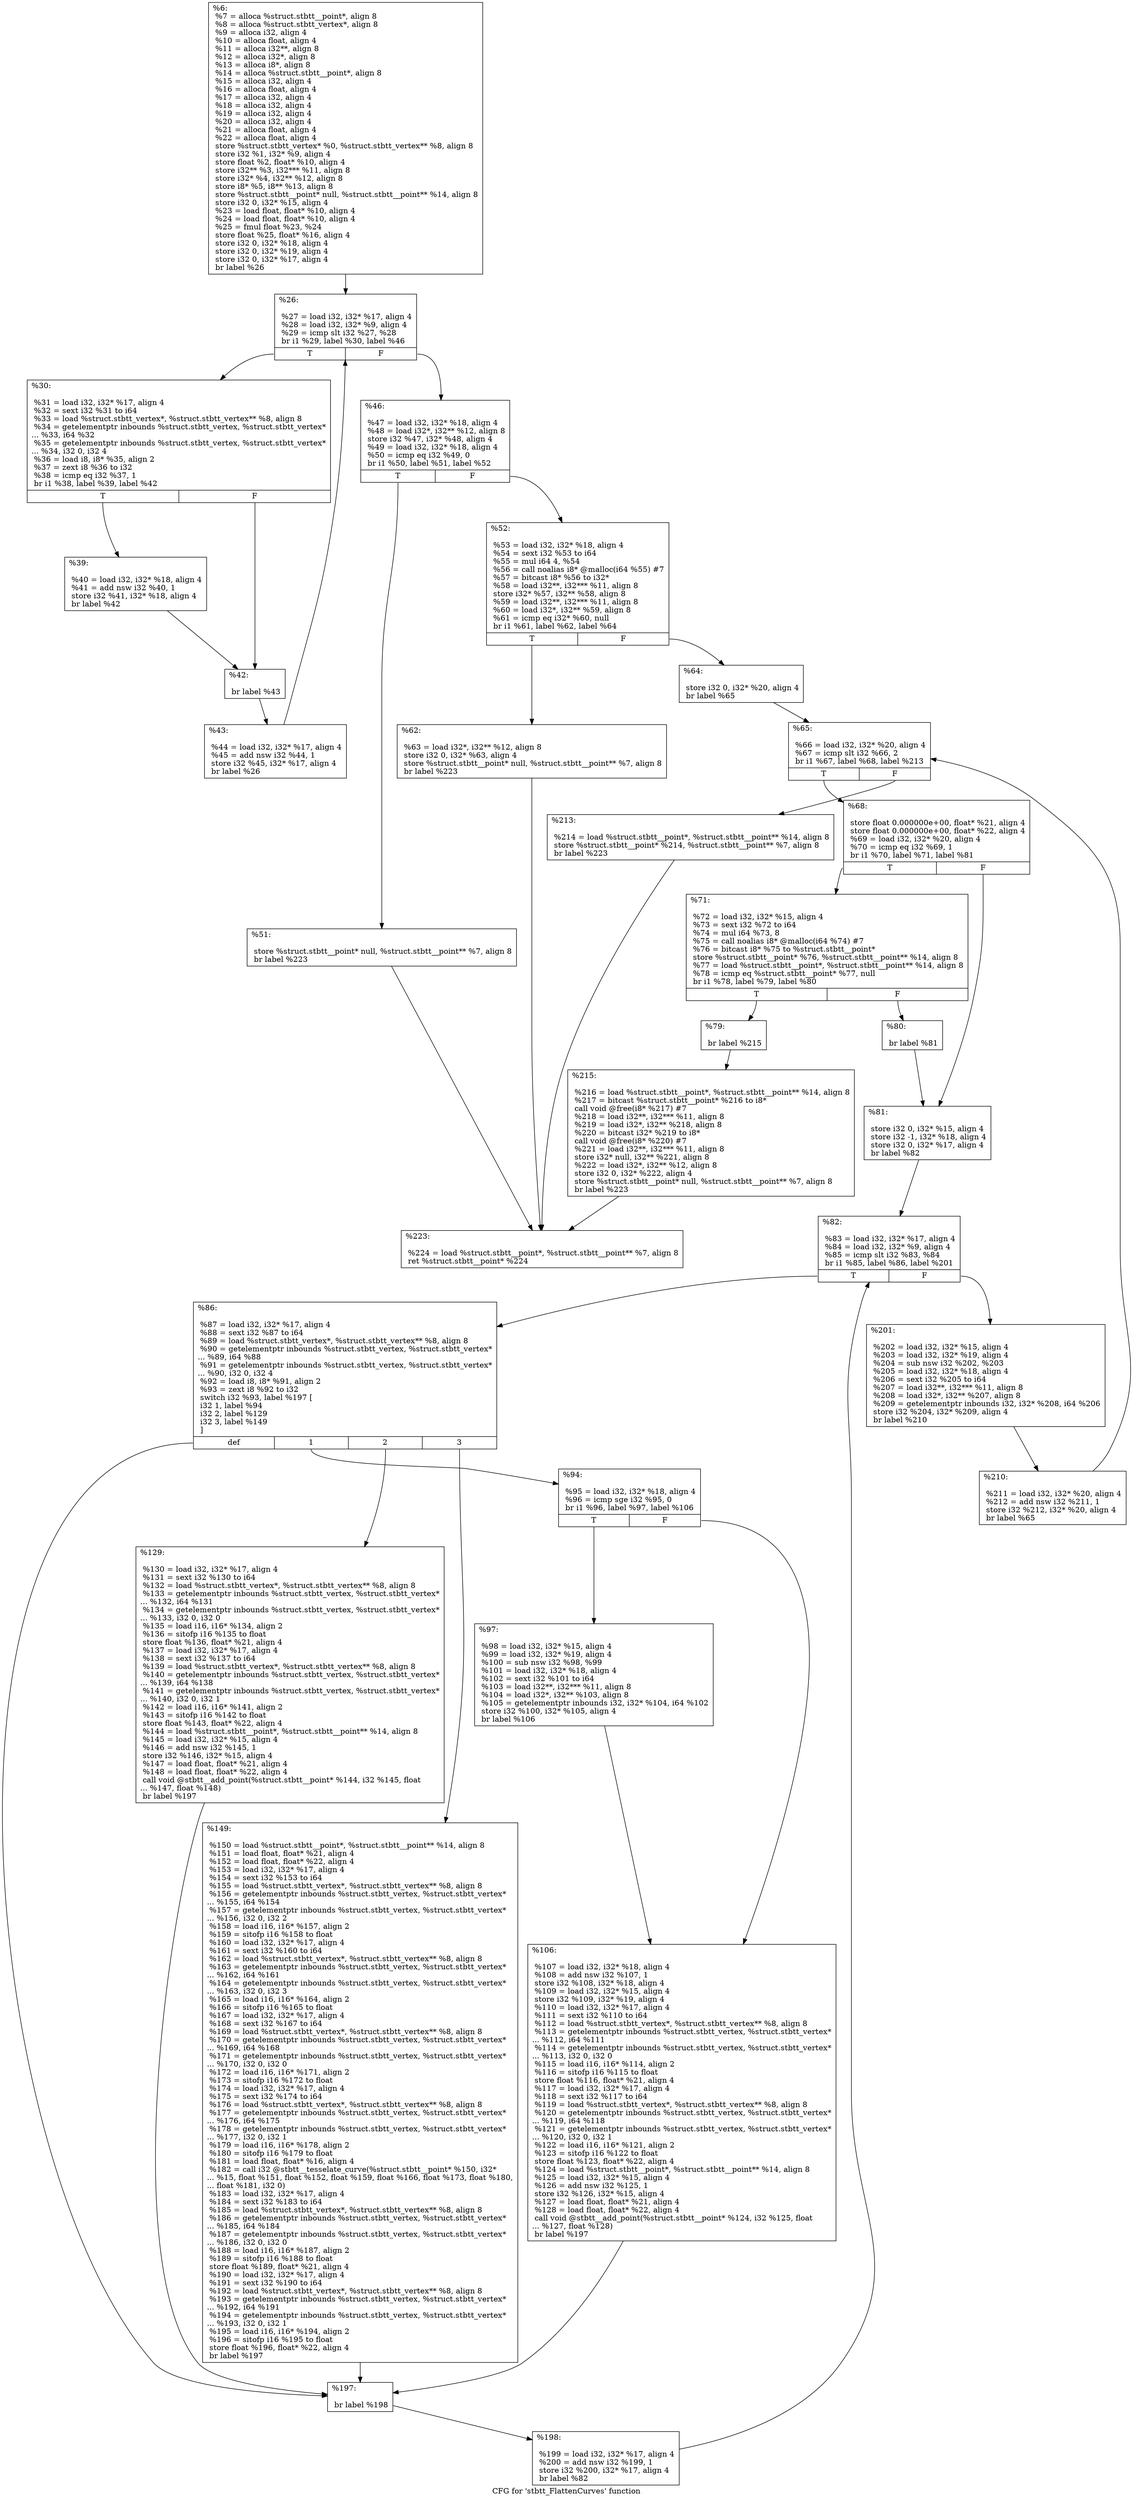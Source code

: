 digraph "CFG for 'stbtt_FlattenCurves' function" {
	label="CFG for 'stbtt_FlattenCurves' function";

	Node0x2a1c0a0 [shape=record,label="{%6:\l  %7 = alloca %struct.stbtt__point*, align 8\l  %8 = alloca %struct.stbtt_vertex*, align 8\l  %9 = alloca i32, align 4\l  %10 = alloca float, align 4\l  %11 = alloca i32**, align 8\l  %12 = alloca i32*, align 8\l  %13 = alloca i8*, align 8\l  %14 = alloca %struct.stbtt__point*, align 8\l  %15 = alloca i32, align 4\l  %16 = alloca float, align 4\l  %17 = alloca i32, align 4\l  %18 = alloca i32, align 4\l  %19 = alloca i32, align 4\l  %20 = alloca i32, align 4\l  %21 = alloca float, align 4\l  %22 = alloca float, align 4\l  store %struct.stbtt_vertex* %0, %struct.stbtt_vertex** %8, align 8\l  store i32 %1, i32* %9, align 4\l  store float %2, float* %10, align 4\l  store i32** %3, i32*** %11, align 8\l  store i32* %4, i32** %12, align 8\l  store i8* %5, i8** %13, align 8\l  store %struct.stbtt__point* null, %struct.stbtt__point** %14, align 8\l  store i32 0, i32* %15, align 4\l  %23 = load float, float* %10, align 4\l  %24 = load float, float* %10, align 4\l  %25 = fmul float %23, %24\l  store float %25, float* %16, align 4\l  store i32 0, i32* %18, align 4\l  store i32 0, i32* %19, align 4\l  store i32 0, i32* %17, align 4\l  br label %26\l}"];
	Node0x2a1c0a0 -> Node0x2a1b560;
	Node0x2a1b560 [shape=record,label="{%26:\l\l  %27 = load i32, i32* %17, align 4\l  %28 = load i32, i32* %9, align 4\l  %29 = icmp slt i32 %27, %28\l  br i1 %29, label %30, label %46\l|{<s0>T|<s1>F}}"];
	Node0x2a1b560:s0 -> Node0x2a1d240;
	Node0x2a1b560:s1 -> Node0x2a1d290;
	Node0x2a1d240 [shape=record,label="{%30:\l\l  %31 = load i32, i32* %17, align 4\l  %32 = sext i32 %31 to i64\l  %33 = load %struct.stbtt_vertex*, %struct.stbtt_vertex** %8, align 8\l  %34 = getelementptr inbounds %struct.stbtt_vertex, %struct.stbtt_vertex*\l... %33, i64 %32\l  %35 = getelementptr inbounds %struct.stbtt_vertex, %struct.stbtt_vertex*\l... %34, i32 0, i32 4\l  %36 = load i8, i8* %35, align 2\l  %37 = zext i8 %36 to i32\l  %38 = icmp eq i32 %37, 1\l  br i1 %38, label %39, label %42\l|{<s0>T|<s1>F}}"];
	Node0x2a1d240:s0 -> Node0x2a1d860;
	Node0x2a1d240:s1 -> Node0x2a1d8b0;
	Node0x2a1d860 [shape=record,label="{%39:\l\l  %40 = load i32, i32* %18, align 4\l  %41 = add nsw i32 %40, 1\l  store i32 %41, i32* %18, align 4\l  br label %42\l}"];
	Node0x2a1d860 -> Node0x2a1d8b0;
	Node0x2a1d8b0 [shape=record,label="{%42:\l\l  br label %43\l}"];
	Node0x2a1d8b0 -> Node0x2a1db90;
	Node0x2a1db90 [shape=record,label="{%43:\l\l  %44 = load i32, i32* %17, align 4\l  %45 = add nsw i32 %44, 1\l  store i32 %45, i32* %17, align 4\l  br label %26\l}"];
	Node0x2a1db90 -> Node0x2a1b560;
	Node0x2a1d290 [shape=record,label="{%46:\l\l  %47 = load i32, i32* %18, align 4\l  %48 = load i32*, i32** %12, align 8\l  store i32 %47, i32* %48, align 4\l  %49 = load i32, i32* %18, align 4\l  %50 = icmp eq i32 %49, 0\l  br i1 %50, label %51, label %52\l|{<s0>T|<s1>F}}"];
	Node0x2a1d290:s0 -> Node0x2a1e020;
	Node0x2a1d290:s1 -> Node0x2a1e070;
	Node0x2a1e020 [shape=record,label="{%51:\l\l  store %struct.stbtt__point* null, %struct.stbtt__point** %7, align 8\l  br label %223\l}"];
	Node0x2a1e020 -> Node0x2a1e1d0;
	Node0x2a1e070 [shape=record,label="{%52:\l\l  %53 = load i32, i32* %18, align 4\l  %54 = sext i32 %53 to i64\l  %55 = mul i64 4, %54\l  %56 = call noalias i8* @malloc(i64 %55) #7\l  %57 = bitcast i8* %56 to i32*\l  %58 = load i32**, i32*** %11, align 8\l  store i32* %57, i32** %58, align 8\l  %59 = load i32**, i32*** %11, align 8\l  %60 = load i32*, i32** %59, align 8\l  %61 = icmp eq i32* %60, null\l  br i1 %61, label %62, label %64\l|{<s0>T|<s1>F}}"];
	Node0x2a1e070:s0 -> Node0x2a1e720;
	Node0x2a1e070:s1 -> Node0x2a1e770;
	Node0x2a1e720 [shape=record,label="{%62:\l\l  %63 = load i32*, i32** %12, align 8\l  store i32 0, i32* %63, align 4\l  store %struct.stbtt__point* null, %struct.stbtt__point** %7, align 8\l  br label %223\l}"];
	Node0x2a1e720 -> Node0x2a1e1d0;
	Node0x2a1e770 [shape=record,label="{%64:\l\l  store i32 0, i32* %20, align 4\l  br label %65\l}"];
	Node0x2a1e770 -> Node0x2a1d4f0;
	Node0x2a1d4f0 [shape=record,label="{%65:\l\l  %66 = load i32, i32* %20, align 4\l  %67 = icmp slt i32 %66, 2\l  br i1 %67, label %68, label %213\l|{<s0>T|<s1>F}}"];
	Node0x2a1d4f0:s0 -> Node0x2a1ee20;
	Node0x2a1d4f0:s1 -> Node0x2a1ee70;
	Node0x2a1ee20 [shape=record,label="{%68:\l\l  store float 0.000000e+00, float* %21, align 4\l  store float 0.000000e+00, float* %22, align 4\l  %69 = load i32, i32* %20, align 4\l  %70 = icmp eq i32 %69, 1\l  br i1 %70, label %71, label %81\l|{<s0>T|<s1>F}}"];
	Node0x2a1ee20:s0 -> Node0x2a1f130;
	Node0x2a1ee20:s1 -> Node0x2a1f180;
	Node0x2a1f130 [shape=record,label="{%71:\l\l  %72 = load i32, i32* %15, align 4\l  %73 = sext i32 %72 to i64\l  %74 = mul i64 %73, 8\l  %75 = call noalias i8* @malloc(i64 %74) #7\l  %76 = bitcast i8* %75 to %struct.stbtt__point*\l  store %struct.stbtt__point* %76, %struct.stbtt__point** %14, align 8\l  %77 = load %struct.stbtt__point*, %struct.stbtt__point** %14, align 8\l  %78 = icmp eq %struct.stbtt__point* %77, null\l  br i1 %78, label %79, label %80\l|{<s0>T|<s1>F}}"];
	Node0x2a1f130:s0 -> Node0x2a1f680;
	Node0x2a1f130:s1 -> Node0x2a1f6d0;
	Node0x2a1f680 [shape=record,label="{%79:\l\l  br label %215\l}"];
	Node0x2a1f680 -> Node0x2a1f7f0;
	Node0x2a1f6d0 [shape=record,label="{%80:\l\l  br label %81\l}"];
	Node0x2a1f6d0 -> Node0x2a1f180;
	Node0x2a1f180 [shape=record,label="{%81:\l\l  store i32 0, i32* %15, align 4\l  store i32 -1, i32* %18, align 4\l  store i32 0, i32* %17, align 4\l  br label %82\l}"];
	Node0x2a1f180 -> Node0x2a1fa80;
	Node0x2a1fa80 [shape=record,label="{%82:\l\l  %83 = load i32, i32* %17, align 4\l  %84 = load i32, i32* %9, align 4\l  %85 = icmp slt i32 %83, %84\l  br i1 %85, label %86, label %201\l|{<s0>T|<s1>F}}"];
	Node0x2a1fa80:s0 -> Node0x2a1fc70;
	Node0x2a1fa80:s1 -> Node0x2a1fcc0;
	Node0x2a1fc70 [shape=record,label="{%86:\l\l  %87 = load i32, i32* %17, align 4\l  %88 = sext i32 %87 to i64\l  %89 = load %struct.stbtt_vertex*, %struct.stbtt_vertex** %8, align 8\l  %90 = getelementptr inbounds %struct.stbtt_vertex, %struct.stbtt_vertex*\l... %89, i64 %88\l  %91 = getelementptr inbounds %struct.stbtt_vertex, %struct.stbtt_vertex*\l... %90, i32 0, i32 4\l  %92 = load i8, i8* %91, align 2\l  %93 = zext i8 %92 to i32\l  switch i32 %93, label %197 [\l    i32 1, label %94\l    i32 2, label %129\l    i32 3, label %149\l  ]\l|{<s0>def|<s1>1|<s2>2|<s3>3}}"];
	Node0x2a1fc70:s0 -> Node0x2a200b0;
	Node0x2a1fc70:s1 -> Node0x2a20100;
	Node0x2a1fc70:s2 -> Node0x2a20190;
	Node0x2a1fc70:s3 -> Node0x2a20220;
	Node0x2a20100 [shape=record,label="{%94:\l\l  %95 = load i32, i32* %18, align 4\l  %96 = icmp sge i32 %95, 0\l  br i1 %96, label %97, label %106\l|{<s0>T|<s1>F}}"];
	Node0x2a20100:s0 -> Node0x2a204c0;
	Node0x2a20100:s1 -> Node0x2a20510;
	Node0x2a204c0 [shape=record,label="{%97:\l\l  %98 = load i32, i32* %15, align 4\l  %99 = load i32, i32* %19, align 4\l  %100 = sub nsw i32 %98, %99\l  %101 = load i32, i32* %18, align 4\l  %102 = sext i32 %101 to i64\l  %103 = load i32**, i32*** %11, align 8\l  %104 = load i32*, i32** %103, align 8\l  %105 = getelementptr inbounds i32, i32* %104, i64 %102\l  store i32 %100, i32* %105, align 4\l  br label %106\l}"];
	Node0x2a204c0 -> Node0x2a20510;
	Node0x2a20510 [shape=record,label="{%106:\l\l  %107 = load i32, i32* %18, align 4\l  %108 = add nsw i32 %107, 1\l  store i32 %108, i32* %18, align 4\l  %109 = load i32, i32* %15, align 4\l  store i32 %109, i32* %19, align 4\l  %110 = load i32, i32* %17, align 4\l  %111 = sext i32 %110 to i64\l  %112 = load %struct.stbtt_vertex*, %struct.stbtt_vertex** %8, align 8\l  %113 = getelementptr inbounds %struct.stbtt_vertex, %struct.stbtt_vertex*\l... %112, i64 %111\l  %114 = getelementptr inbounds %struct.stbtt_vertex, %struct.stbtt_vertex*\l... %113, i32 0, i32 0\l  %115 = load i16, i16* %114, align 2\l  %116 = sitofp i16 %115 to float\l  store float %116, float* %21, align 4\l  %117 = load i32, i32* %17, align 4\l  %118 = sext i32 %117 to i64\l  %119 = load %struct.stbtt_vertex*, %struct.stbtt_vertex** %8, align 8\l  %120 = getelementptr inbounds %struct.stbtt_vertex, %struct.stbtt_vertex*\l... %119, i64 %118\l  %121 = getelementptr inbounds %struct.stbtt_vertex, %struct.stbtt_vertex*\l... %120, i32 0, i32 1\l  %122 = load i16, i16* %121, align 2\l  %123 = sitofp i16 %122 to float\l  store float %123, float* %22, align 4\l  %124 = load %struct.stbtt__point*, %struct.stbtt__point** %14, align 8\l  %125 = load i32, i32* %15, align 4\l  %126 = add nsw i32 %125, 1\l  store i32 %126, i32* %15, align 4\l  %127 = load float, float* %21, align 4\l  %128 = load float, float* %22, align 4\l  call void @stbtt__add_point(%struct.stbtt__point* %124, i32 %125, float\l... %127, float %128)\l  br label %197\l}"];
	Node0x2a20510 -> Node0x2a200b0;
	Node0x2a20190 [shape=record,label="{%129:\l\l  %130 = load i32, i32* %17, align 4\l  %131 = sext i32 %130 to i64\l  %132 = load %struct.stbtt_vertex*, %struct.stbtt_vertex** %8, align 8\l  %133 = getelementptr inbounds %struct.stbtt_vertex, %struct.stbtt_vertex*\l... %132, i64 %131\l  %134 = getelementptr inbounds %struct.stbtt_vertex, %struct.stbtt_vertex*\l... %133, i32 0, i32 0\l  %135 = load i16, i16* %134, align 2\l  %136 = sitofp i16 %135 to float\l  store float %136, float* %21, align 4\l  %137 = load i32, i32* %17, align 4\l  %138 = sext i32 %137 to i64\l  %139 = load %struct.stbtt_vertex*, %struct.stbtt_vertex** %8, align 8\l  %140 = getelementptr inbounds %struct.stbtt_vertex, %struct.stbtt_vertex*\l... %139, i64 %138\l  %141 = getelementptr inbounds %struct.stbtt_vertex, %struct.stbtt_vertex*\l... %140, i32 0, i32 1\l  %142 = load i16, i16* %141, align 2\l  %143 = sitofp i16 %142 to float\l  store float %143, float* %22, align 4\l  %144 = load %struct.stbtt__point*, %struct.stbtt__point** %14, align 8\l  %145 = load i32, i32* %15, align 4\l  %146 = add nsw i32 %145, 1\l  store i32 %146, i32* %15, align 4\l  %147 = load float, float* %21, align 4\l  %148 = load float, float* %22, align 4\l  call void @stbtt__add_point(%struct.stbtt__point* %144, i32 %145, float\l... %147, float %148)\l  br label %197\l}"];
	Node0x2a20190 -> Node0x2a200b0;
	Node0x2a20220 [shape=record,label="{%149:\l\l  %150 = load %struct.stbtt__point*, %struct.stbtt__point** %14, align 8\l  %151 = load float, float* %21, align 4\l  %152 = load float, float* %22, align 4\l  %153 = load i32, i32* %17, align 4\l  %154 = sext i32 %153 to i64\l  %155 = load %struct.stbtt_vertex*, %struct.stbtt_vertex** %8, align 8\l  %156 = getelementptr inbounds %struct.stbtt_vertex, %struct.stbtt_vertex*\l... %155, i64 %154\l  %157 = getelementptr inbounds %struct.stbtt_vertex, %struct.stbtt_vertex*\l... %156, i32 0, i32 2\l  %158 = load i16, i16* %157, align 2\l  %159 = sitofp i16 %158 to float\l  %160 = load i32, i32* %17, align 4\l  %161 = sext i32 %160 to i64\l  %162 = load %struct.stbtt_vertex*, %struct.stbtt_vertex** %8, align 8\l  %163 = getelementptr inbounds %struct.stbtt_vertex, %struct.stbtt_vertex*\l... %162, i64 %161\l  %164 = getelementptr inbounds %struct.stbtt_vertex, %struct.stbtt_vertex*\l... %163, i32 0, i32 3\l  %165 = load i16, i16* %164, align 2\l  %166 = sitofp i16 %165 to float\l  %167 = load i32, i32* %17, align 4\l  %168 = sext i32 %167 to i64\l  %169 = load %struct.stbtt_vertex*, %struct.stbtt_vertex** %8, align 8\l  %170 = getelementptr inbounds %struct.stbtt_vertex, %struct.stbtt_vertex*\l... %169, i64 %168\l  %171 = getelementptr inbounds %struct.stbtt_vertex, %struct.stbtt_vertex*\l... %170, i32 0, i32 0\l  %172 = load i16, i16* %171, align 2\l  %173 = sitofp i16 %172 to float\l  %174 = load i32, i32* %17, align 4\l  %175 = sext i32 %174 to i64\l  %176 = load %struct.stbtt_vertex*, %struct.stbtt_vertex** %8, align 8\l  %177 = getelementptr inbounds %struct.stbtt_vertex, %struct.stbtt_vertex*\l... %176, i64 %175\l  %178 = getelementptr inbounds %struct.stbtt_vertex, %struct.stbtt_vertex*\l... %177, i32 0, i32 1\l  %179 = load i16, i16* %178, align 2\l  %180 = sitofp i16 %179 to float\l  %181 = load float, float* %16, align 4\l  %182 = call i32 @stbtt__tesselate_curve(%struct.stbtt__point* %150, i32*\l... %15, float %151, float %152, float %159, float %166, float %173, float %180,\l... float %181, i32 0)\l  %183 = load i32, i32* %17, align 4\l  %184 = sext i32 %183 to i64\l  %185 = load %struct.stbtt_vertex*, %struct.stbtt_vertex** %8, align 8\l  %186 = getelementptr inbounds %struct.stbtt_vertex, %struct.stbtt_vertex*\l... %185, i64 %184\l  %187 = getelementptr inbounds %struct.stbtt_vertex, %struct.stbtt_vertex*\l... %186, i32 0, i32 0\l  %188 = load i16, i16* %187, align 2\l  %189 = sitofp i16 %188 to float\l  store float %189, float* %21, align 4\l  %190 = load i32, i32* %17, align 4\l  %191 = sext i32 %190 to i64\l  %192 = load %struct.stbtt_vertex*, %struct.stbtt_vertex** %8, align 8\l  %193 = getelementptr inbounds %struct.stbtt_vertex, %struct.stbtt_vertex*\l... %192, i64 %191\l  %194 = getelementptr inbounds %struct.stbtt_vertex, %struct.stbtt_vertex*\l... %193, i32 0, i32 1\l  %195 = load i16, i16* %194, align 2\l  %196 = sitofp i16 %195 to float\l  store float %196, float* %22, align 4\l  br label %197\l}"];
	Node0x2a20220 -> Node0x2a200b0;
	Node0x2a200b0 [shape=record,label="{%197:\l\l  br label %198\l}"];
	Node0x2a200b0 -> Node0x2a24910;
	Node0x2a24910 [shape=record,label="{%198:\l\l  %199 = load i32, i32* %17, align 4\l  %200 = add nsw i32 %199, 1\l  store i32 %200, i32* %17, align 4\l  br label %82\l}"];
	Node0x2a24910 -> Node0x2a1fa80;
	Node0x2a1fcc0 [shape=record,label="{%201:\l\l  %202 = load i32, i32* %15, align 4\l  %203 = load i32, i32* %19, align 4\l  %204 = sub nsw i32 %202, %203\l  %205 = load i32, i32* %18, align 4\l  %206 = sext i32 %205 to i64\l  %207 = load i32**, i32*** %11, align 8\l  %208 = load i32*, i32** %207, align 8\l  %209 = getelementptr inbounds i32, i32* %208, i64 %206\l  store i32 %204, i32* %209, align 4\l  br label %210\l}"];
	Node0x2a1fcc0 -> Node0x2a24f50;
	Node0x2a24f50 [shape=record,label="{%210:\l\l  %211 = load i32, i32* %20, align 4\l  %212 = add nsw i32 %211, 1\l  store i32 %212, i32* %20, align 4\l  br label %65\l}"];
	Node0x2a24f50 -> Node0x2a1d4f0;
	Node0x2a1ee70 [shape=record,label="{%213:\l\l  %214 = load %struct.stbtt__point*, %struct.stbtt__point** %14, align 8\l  store %struct.stbtt__point* %214, %struct.stbtt__point** %7, align 8\l  br label %223\l}"];
	Node0x2a1ee70 -> Node0x2a1e1d0;
	Node0x2a1f7f0 [shape=record,label="{%215:\l\l  %216 = load %struct.stbtt__point*, %struct.stbtt__point** %14, align 8\l  %217 = bitcast %struct.stbtt__point* %216 to i8*\l  call void @free(i8* %217) #7\l  %218 = load i32**, i32*** %11, align 8\l  %219 = load i32*, i32** %218, align 8\l  %220 = bitcast i32* %219 to i8*\l  call void @free(i8* %220) #7\l  %221 = load i32**, i32*** %11, align 8\l  store i32* null, i32** %221, align 8\l  %222 = load i32*, i32** %12, align 8\l  store i32 0, i32* %222, align 4\l  store %struct.stbtt__point* null, %struct.stbtt__point** %7, align 8\l  br label %223\l}"];
	Node0x2a1f7f0 -> Node0x2a1e1d0;
	Node0x2a1e1d0 [shape=record,label="{%223:\l\l  %224 = load %struct.stbtt__point*, %struct.stbtt__point** %7, align 8\l  ret %struct.stbtt__point* %224\l}"];
}
